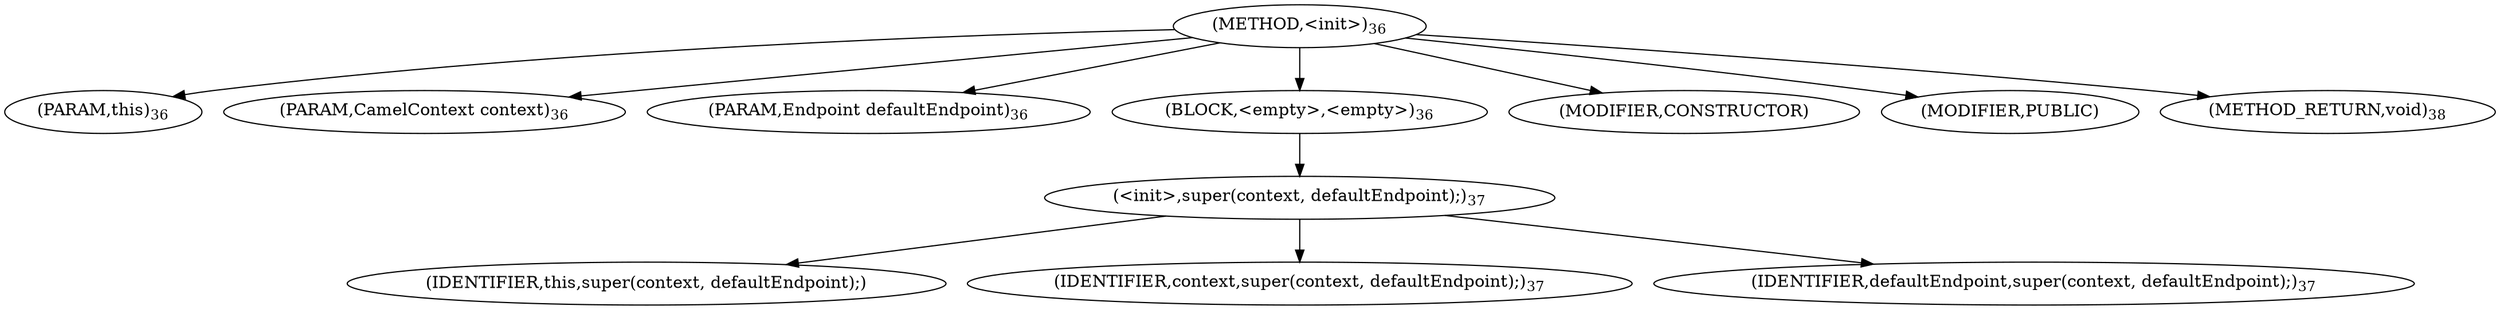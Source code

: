 digraph "&lt;init&gt;" {  
"17" [label = <(METHOD,&lt;init&gt;)<SUB>36</SUB>> ]
"6" [label = <(PARAM,this)<SUB>36</SUB>> ]
"18" [label = <(PARAM,CamelContext context)<SUB>36</SUB>> ]
"19" [label = <(PARAM,Endpoint defaultEndpoint)<SUB>36</SUB>> ]
"20" [label = <(BLOCK,&lt;empty&gt;,&lt;empty&gt;)<SUB>36</SUB>> ]
"21" [label = <(&lt;init&gt;,super(context, defaultEndpoint);)<SUB>37</SUB>> ]
"5" [label = <(IDENTIFIER,this,super(context, defaultEndpoint);)> ]
"22" [label = <(IDENTIFIER,context,super(context, defaultEndpoint);)<SUB>37</SUB>> ]
"23" [label = <(IDENTIFIER,defaultEndpoint,super(context, defaultEndpoint);)<SUB>37</SUB>> ]
"24" [label = <(MODIFIER,CONSTRUCTOR)> ]
"25" [label = <(MODIFIER,PUBLIC)> ]
"26" [label = <(METHOD_RETURN,void)<SUB>38</SUB>> ]
  "17" -> "6" 
  "17" -> "18" 
  "17" -> "19" 
  "17" -> "20" 
  "17" -> "24" 
  "17" -> "25" 
  "17" -> "26" 
  "20" -> "21" 
  "21" -> "5" 
  "21" -> "22" 
  "21" -> "23" 
}
